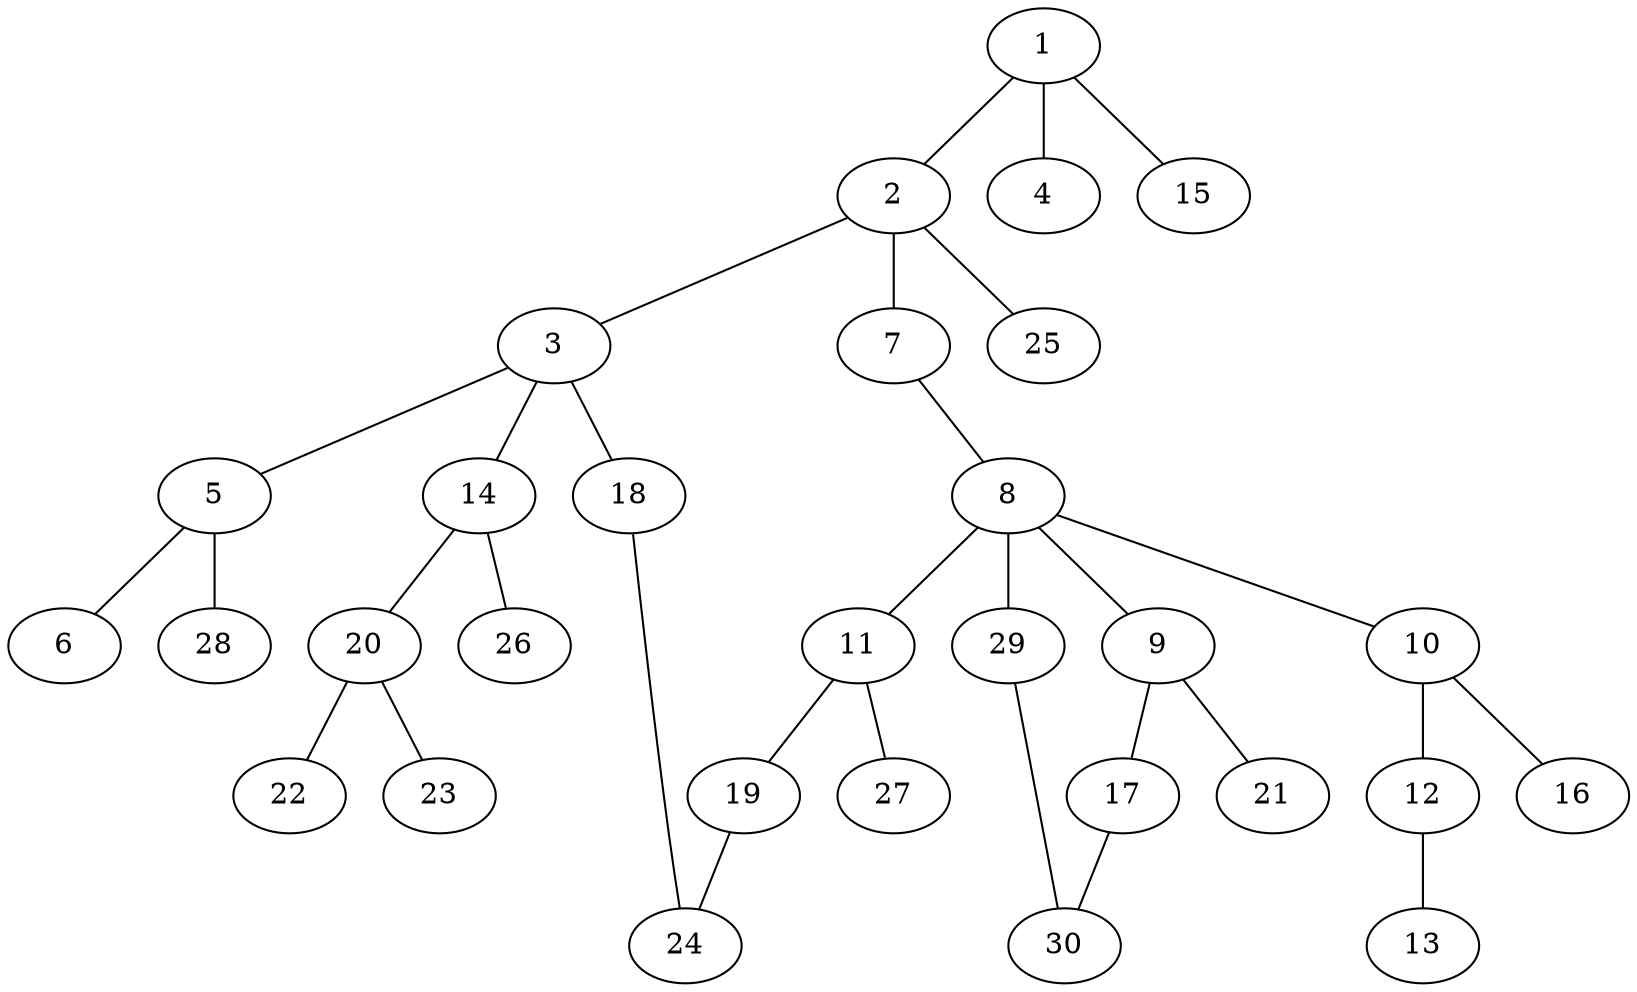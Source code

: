 graph graphname {1--2
1--4
1--15
2--3
2--7
2--25
3--5
3--14
3--18
5--6
5--28
7--8
8--9
8--10
8--11
8--29
9--17
9--21
10--12
10--16
11--19
11--27
12--13
14--20
14--26
17--30
18--24
19--24
20--22
20--23
29--30
}